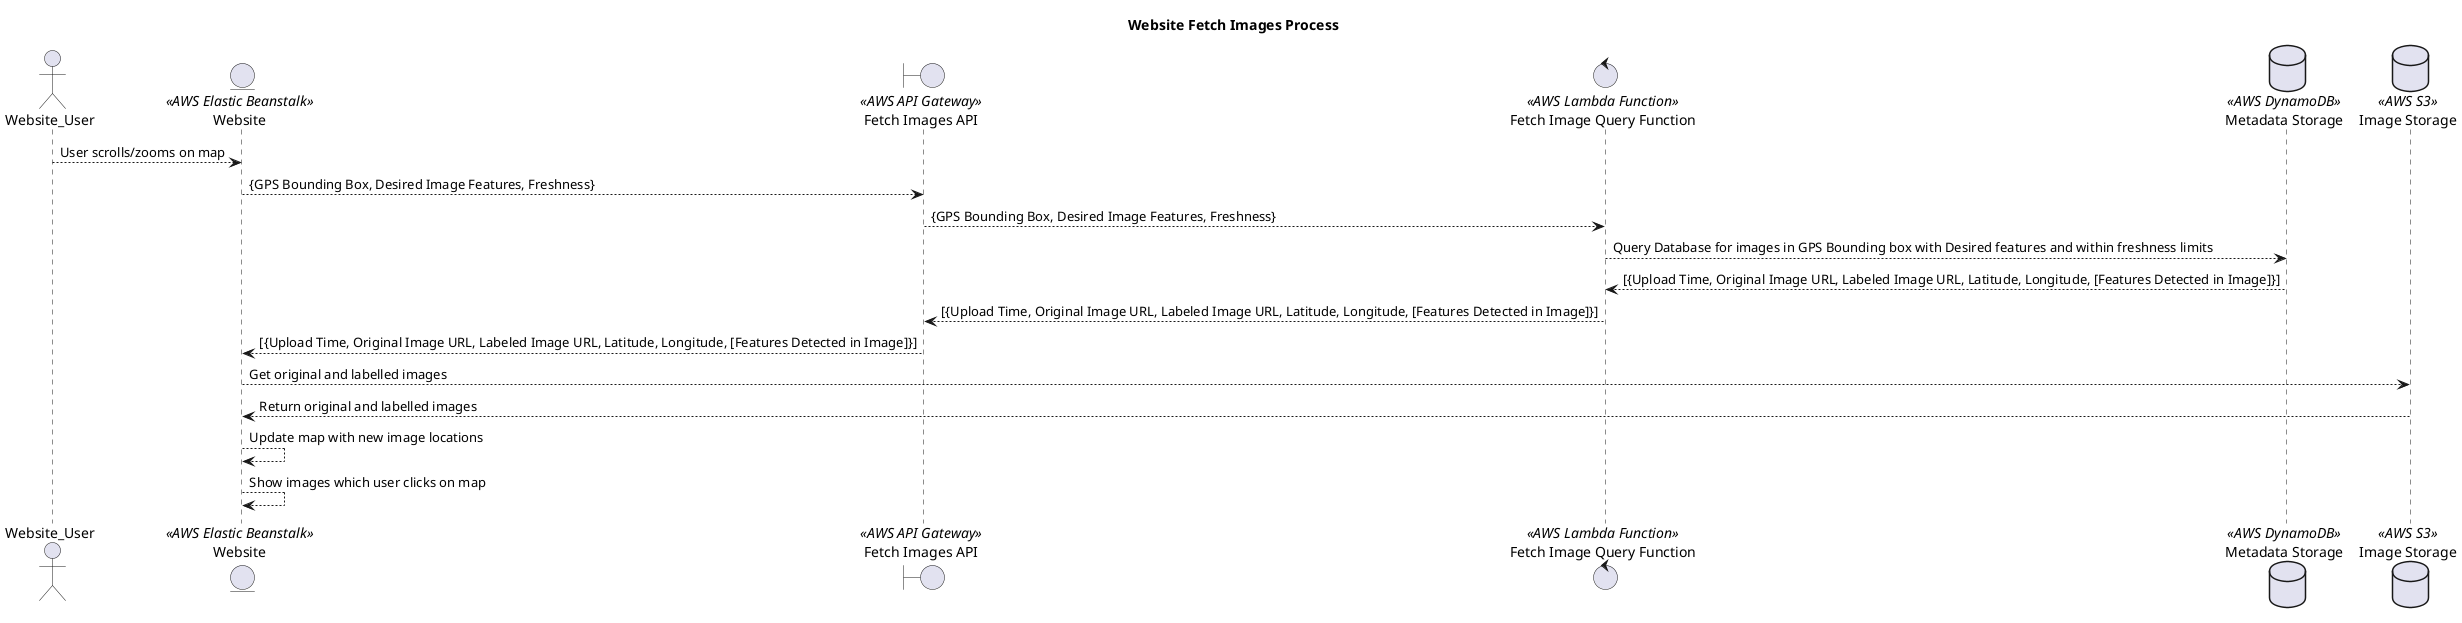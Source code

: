 @startuml
title Website Fetch Images Process

actor       Website_User
entity      "Website" as Dashcam_Image_Browsing_Website << AWS Elastic Beanstalk>>
boundary    "Fetch Images API" as Image_Fetch_API << AWS API Gateway >>
control     "Fetch Image Query Function" as Lambda_Fetch_Function << AWS Lambda Function >>
database    "Metadata Storage" as AWS_DynamoDB << AWS DynamoDB >>
database    "Image Storage" as AWS_S3 << AWS S3 >>

Website_User --> Dashcam_Image_Browsing_Website: User scrolls/zooms on map
Dashcam_Image_Browsing_Website --> Image_Fetch_API: {GPS Bounding Box, Desired Image Features, Freshness}
Image_Fetch_API --> Lambda_Fetch_Function: {GPS Bounding Box, Desired Image Features, Freshness}
Lambda_Fetch_Function --> AWS_DynamoDB: Query Database for images in GPS Bounding box with Desired features and within freshness limits
AWS_DynamoDB --> Lambda_Fetch_Function: [{Upload Time, Original Image URL, Labeled Image URL, Latitude, Longitude, [Features Detected in Image]}]
Lambda_Fetch_Function --> Image_Fetch_API: [{Upload Time, Original Image URL, Labeled Image URL, Latitude, Longitude, [Features Detected in Image]}]
Image_Fetch_API --> Dashcam_Image_Browsing_Website: [{Upload Time, Original Image URL, Labeled Image URL, Latitude, Longitude, [Features Detected in Image]}]
Dashcam_Image_Browsing_Website --> AWS_S3: Get original and labelled images
AWS_S3 --> Dashcam_Image_Browsing_Website: Return original and labelled images
Dashcam_Image_Browsing_Website --> Dashcam_Image_Browsing_Website: Update map with new image locations
Dashcam_Image_Browsing_Website --> Dashcam_Image_Browsing_Website: Show images which user clicks on map

@enduml